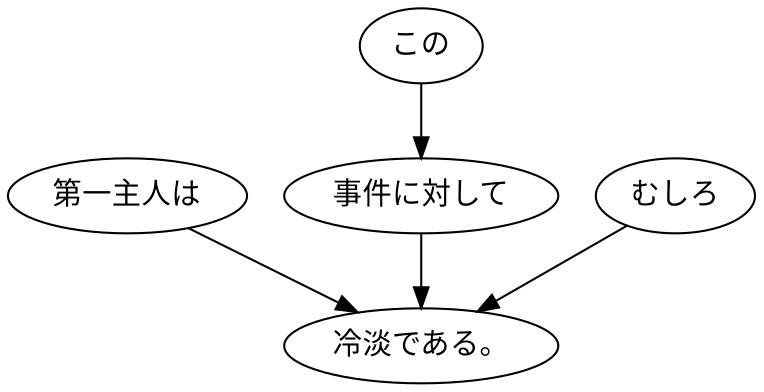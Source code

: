 digraph graph7351 {
	node0 [label="第一主人は"];
	node1 [label="この"];
	node2 [label="事件に対して"];
	node3 [label="むしろ"];
	node4 [label="冷淡である。"];
	node0 -> node4;
	node1 -> node2;
	node2 -> node4;
	node3 -> node4;
}
